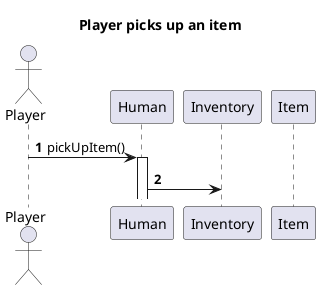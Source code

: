 @startuml
'https://plantuml.com/sequence-diagram

title Player picks up an item
autonumber

Actor Player as P
participant Human as H
participant Inventory as Inv
participant Item as It

P->H: pickUpItem()
activate H

H->Inv:


@enduml